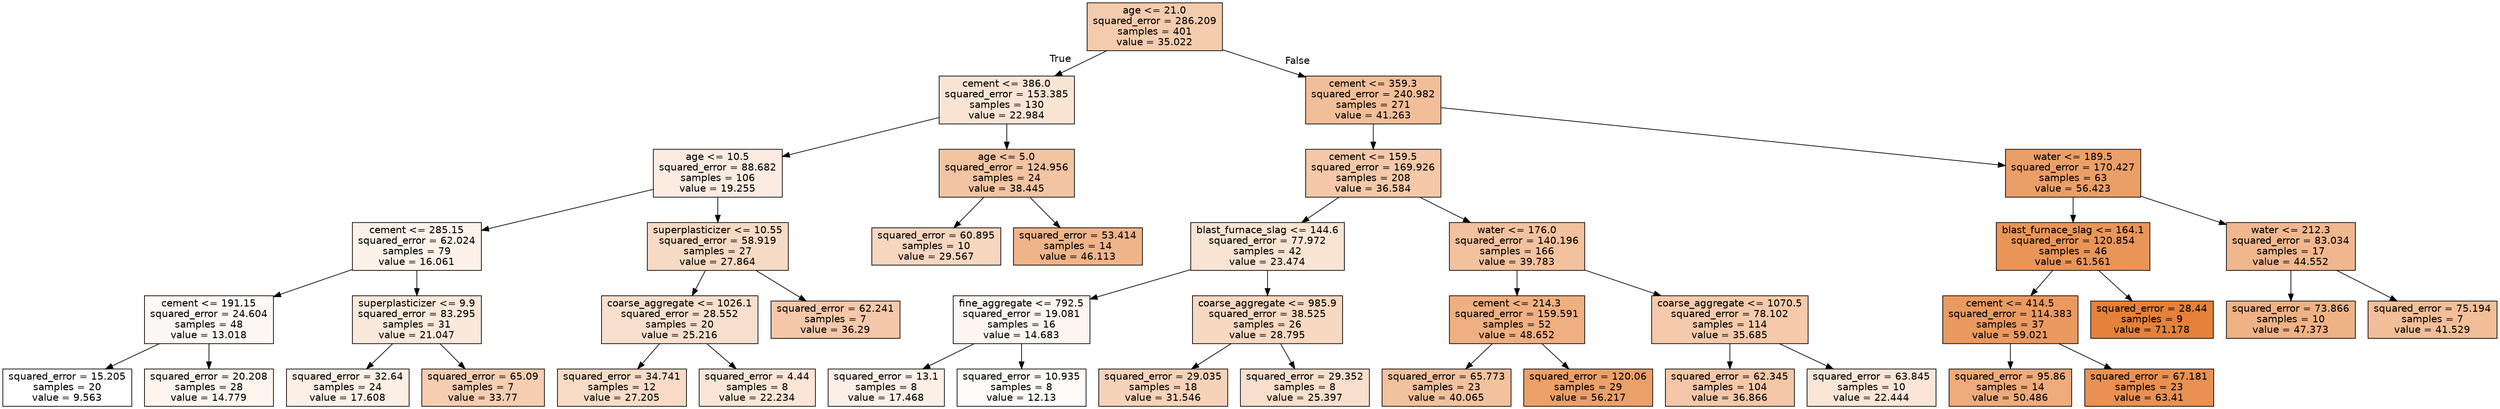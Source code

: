 digraph Tree {
node [shape=box, style="filled", color="black", fontname="helvetica"] ;
edge [fontname="helvetica"] ;
0 [label="age <= 21.0\nsquared_error = 286.209\nsamples = 401\nvalue = 35.022", fillcolor="#f4cbad"] ;
1 [label="cement <= 386.0\nsquared_error = 153.385\nsamples = 130\nvalue = 22.984", fillcolor="#f9e4d4"] ;
0 -> 1 [labeldistance=2.5, labelangle=45, headlabel="True"] ;
2 [label="age <= 10.5\nsquared_error = 88.682\nsamples = 106\nvalue = 19.255", fillcolor="#fbebe0"] ;
1 -> 2 ;
3 [label="cement <= 285.15\nsquared_error = 62.024\nsamples = 79\nvalue = 16.061", fillcolor="#fcf2ea"] ;
2 -> 3 ;
4 [label="cement <= 191.15\nsquared_error = 24.604\nsamples = 48\nvalue = 13.018", fillcolor="#fef8f4"] ;
3 -> 4 ;
5 [label="squared_error = 15.205\nsamples = 20\nvalue = 9.563", fillcolor="#ffffff"] ;
4 -> 5 ;
6 [label="squared_error = 20.208\nsamples = 28\nvalue = 14.779", fillcolor="#fdf4ee"] ;
4 -> 6 ;
7 [label="superplasticizer <= 9.9\nsquared_error = 83.295\nsamples = 31\nvalue = 21.047", fillcolor="#fae8da"] ;
3 -> 7 ;
8 [label="squared_error = 32.64\nsamples = 24\nvalue = 17.608", fillcolor="#fcefe5"] ;
7 -> 8 ;
9 [label="squared_error = 65.09\nsamples = 7\nvalue = 33.77", fillcolor="#f5cdb1"] ;
7 -> 9 ;
10 [label="superplasticizer <= 10.55\nsquared_error = 58.919\nsamples = 27\nvalue = 27.864", fillcolor="#f7dac4"] ;
2 -> 10 ;
11 [label="coarse_aggregate <= 1026.1\nsquared_error = 28.552\nsamples = 20\nvalue = 25.216", fillcolor="#f8dfcd"] ;
10 -> 11 ;
12 [label="squared_error = 34.741\nsamples = 12\nvalue = 27.205", fillcolor="#f8dbc6"] ;
11 -> 12 ;
13 [label="squared_error = 4.44\nsamples = 8\nvalue = 22.234", fillcolor="#fae5d6"] ;
11 -> 13 ;
14 [label="squared_error = 62.241\nsamples = 7\nvalue = 36.29", fillcolor="#f4c8a9"] ;
10 -> 14 ;
15 [label="age <= 5.0\nsquared_error = 124.956\nsamples = 24\nvalue = 38.445", fillcolor="#f3c4a2"] ;
1 -> 15 ;
16 [label="squared_error = 60.895\nsamples = 10\nvalue = 29.567", fillcolor="#f7d6bf"] ;
15 -> 16 ;
17 [label="squared_error = 53.414\nsamples = 14\nvalue = 46.113", fillcolor="#f0b48a"] ;
15 -> 17 ;
18 [label="cement <= 359.3\nsquared_error = 240.982\nsamples = 271\nvalue = 41.263", fillcolor="#f2be99"] ;
0 -> 18 [labeldistance=2.5, labelangle=-45, headlabel="False"] ;
19 [label="cement <= 159.5\nsquared_error = 169.926\nsamples = 208\nvalue = 36.584", fillcolor="#f4c8a8"] ;
18 -> 19 ;
20 [label="blast_furnace_slag <= 144.6\nsquared_error = 77.972\nsamples = 42\nvalue = 23.474", fillcolor="#f9e3d2"] ;
19 -> 20 ;
21 [label="fine_aggregate <= 792.5\nsquared_error = 19.081\nsamples = 16\nvalue = 14.683", fillcolor="#fdf5ef"] ;
20 -> 21 ;
22 [label="squared_error = 13.1\nsamples = 8\nvalue = 17.468", fillcolor="#fcefe6"] ;
21 -> 22 ;
23 [label="squared_error = 10.935\nsamples = 8\nvalue = 12.13", fillcolor="#fefaf7"] ;
21 -> 23 ;
24 [label="coarse_aggregate <= 985.9\nsquared_error = 38.525\nsamples = 26\nvalue = 28.795", fillcolor="#f7d8c1"] ;
20 -> 24 ;
25 [label="squared_error = 29.035\nsamples = 18\nvalue = 31.546", fillcolor="#f6d2b8"] ;
24 -> 25 ;
26 [label="squared_error = 29.352\nsamples = 8\nvalue = 25.397", fillcolor="#f8dfcc"] ;
24 -> 26 ;
27 [label="water <= 176.0\nsquared_error = 140.196\nsamples = 166\nvalue = 39.783", fillcolor="#f2c19e"] ;
19 -> 27 ;
28 [label="cement <= 214.3\nsquared_error = 159.591\nsamples = 52\nvalue = 48.652", fillcolor="#efaf81"] ;
27 -> 28 ;
29 [label="squared_error = 65.773\nsamples = 23\nvalue = 40.065", fillcolor="#f2c19d"] ;
28 -> 29 ;
30 [label="squared_error = 120.06\nsamples = 29\nvalue = 56.217", fillcolor="#eba069"] ;
28 -> 30 ;
31 [label="coarse_aggregate <= 1070.5\nsquared_error = 78.102\nsamples = 114\nvalue = 35.685", fillcolor="#f4caab"] ;
27 -> 31 ;
32 [label="squared_error = 62.345\nsamples = 104\nvalue = 36.866", fillcolor="#f3c7a7"] ;
31 -> 32 ;
33 [label="squared_error = 63.845\nsamples = 10\nvalue = 22.444", fillcolor="#fae5d6"] ;
31 -> 33 ;
34 [label="water <= 189.5\nsquared_error = 170.427\nsamples = 63\nvalue = 56.423", fillcolor="#eb9f68"] ;
18 -> 34 ;
35 [label="blast_furnace_slag <= 164.1\nsquared_error = 120.854\nsamples = 46\nvalue = 61.561", fillcolor="#e99558"] ;
34 -> 35 ;
36 [label="cement <= 414.5\nsquared_error = 114.383\nsamples = 37\nvalue = 59.021", fillcolor="#ea9a60"] ;
35 -> 36 ;
37 [label="squared_error = 95.86\nsamples = 14\nvalue = 50.486", fillcolor="#eeab7b"] ;
36 -> 37 ;
38 [label="squared_error = 67.181\nsamples = 23\nvalue = 63.41", fillcolor="#e89152"] ;
36 -> 38 ;
39 [label="squared_error = 28.44\nsamples = 9\nvalue = 71.178", fillcolor="#e58139"] ;
35 -> 39 ;
40 [label="water <= 212.3\nsquared_error = 83.034\nsamples = 17\nvalue = 44.552", fillcolor="#f0b78f"] ;
34 -> 40 ;
41 [label="squared_error = 73.866\nsamples = 10\nvalue = 47.373", fillcolor="#efb285"] ;
40 -> 41 ;
42 [label="squared_error = 75.194\nsamples = 7\nvalue = 41.529", fillcolor="#f2be98"] ;
40 -> 42 ;
}